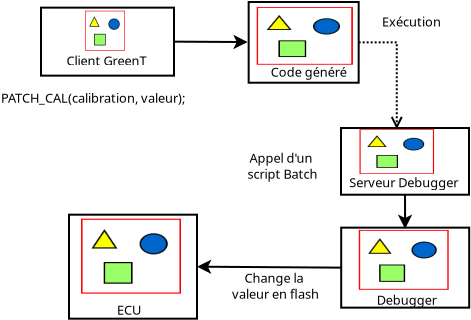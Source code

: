 <?xml version="1.0" encoding="UTF-8"?>
<dia:diagram xmlns:dia="http://www.lysator.liu.se/~alla/dia/">
  <dia:layer name="Arrière-plan" visible="true" active="true">
    <dia:object type="Standard - Box" version="0" id="O0">
      <dia:attribute name="obj_pos">
        <dia:point val="4,7.246"/>
      </dia:attribute>
      <dia:attribute name="obj_bb">
        <dia:rectangle val="3.95,7.196;10.7,10.696"/>
      </dia:attribute>
      <dia:attribute name="elem_corner">
        <dia:point val="4,7.246"/>
      </dia:attribute>
      <dia:attribute name="elem_width">
        <dia:real val="6.65"/>
      </dia:attribute>
      <dia:attribute name="elem_height">
        <dia:real val="3.4"/>
      </dia:attribute>
      <dia:attribute name="show_background">
        <dia:boolean val="true"/>
      </dia:attribute>
    </dia:object>
    <dia:object type="Standard - Text" version="1" id="O1">
      <dia:attribute name="obj_pos">
        <dia:point val="7.321,10.137"/>
      </dia:attribute>
      <dia:attribute name="obj_bb">
        <dia:rectangle val="5.13,9.543;9.512,10.287"/>
      </dia:attribute>
      <dia:attribute name="text">
        <dia:composite type="text">
          <dia:attribute name="string">
            <dia:string>#Client GreenT#</dia:string>
          </dia:attribute>
          <dia:attribute name="font">
            <dia:font family="sans" style="0" name="Helvetica"/>
          </dia:attribute>
          <dia:attribute name="height">
            <dia:real val="0.8"/>
          </dia:attribute>
          <dia:attribute name="pos">
            <dia:point val="7.321,10.137"/>
          </dia:attribute>
          <dia:attribute name="color">
            <dia:color val="#000000"/>
          </dia:attribute>
          <dia:attribute name="alignment">
            <dia:enum val="1"/>
          </dia:attribute>
        </dia:composite>
      </dia:attribute>
      <dia:attribute name="valign">
        <dia:enum val="3"/>
      </dia:attribute>
    </dia:object>
    <dia:object type="Standard - Text" version="1" id="O2">
      <dia:attribute name="obj_pos">
        <dia:point val="2,12"/>
      </dia:attribute>
      <dia:attribute name="obj_bb">
        <dia:rectangle val="2,11.45;13.935,12.193"/>
      </dia:attribute>
      <dia:attribute name="text">
        <dia:composite type="text">
          <dia:attribute name="string">
            <dia:string>#PATCH_CAL(calibration, valeur);#</dia:string>
          </dia:attribute>
          <dia:attribute name="font">
            <dia:font family="Courier 10 Pitch" style="0" name="Courier"/>
          </dia:attribute>
          <dia:attribute name="height">
            <dia:real val="0.8"/>
          </dia:attribute>
          <dia:attribute name="pos">
            <dia:point val="2,12"/>
          </dia:attribute>
          <dia:attribute name="color">
            <dia:color val="#000000"/>
          </dia:attribute>
          <dia:attribute name="alignment">
            <dia:enum val="0"/>
          </dia:attribute>
        </dia:composite>
      </dia:attribute>
      <dia:attribute name="valign">
        <dia:enum val="3"/>
      </dia:attribute>
    </dia:object>
    <dia:object type="Standard - Box" version="0" id="O3">
      <dia:attribute name="obj_pos">
        <dia:point val="14.383,6.964"/>
      </dia:attribute>
      <dia:attribute name="obj_bb">
        <dia:rectangle val="14.333,6.914;19.933,11.05"/>
      </dia:attribute>
      <dia:attribute name="elem_corner">
        <dia:point val="14.383,6.964"/>
      </dia:attribute>
      <dia:attribute name="elem_width">
        <dia:real val="5.5"/>
      </dia:attribute>
      <dia:attribute name="elem_height">
        <dia:real val="4.036"/>
      </dia:attribute>
      <dia:attribute name="show_background">
        <dia:boolean val="true"/>
      </dia:attribute>
    </dia:object>
    <dia:object type="Standard - Text" version="1" id="O4">
      <dia:attribute name="obj_pos">
        <dia:point val="17.383,10.699"/>
      </dia:attribute>
      <dia:attribute name="obj_bb">
        <dia:rectangle val="15.338,10.104;19.428,10.849"/>
      </dia:attribute>
      <dia:attribute name="text">
        <dia:composite type="text">
          <dia:attribute name="string">
            <dia:string>#Code généré#</dia:string>
          </dia:attribute>
          <dia:attribute name="font">
            <dia:font family="sans" style="0" name="Helvetica"/>
          </dia:attribute>
          <dia:attribute name="height">
            <dia:real val="0.8"/>
          </dia:attribute>
          <dia:attribute name="pos">
            <dia:point val="17.383,10.699"/>
          </dia:attribute>
          <dia:attribute name="color">
            <dia:color val="#000000"/>
          </dia:attribute>
          <dia:attribute name="alignment">
            <dia:enum val="1"/>
          </dia:attribute>
        </dia:composite>
      </dia:attribute>
      <dia:attribute name="valign">
        <dia:enum val="3"/>
      </dia:attribute>
    </dia:object>
    <dia:object type="Standard - Line" version="0" id="O5">
      <dia:attribute name="obj_pos">
        <dia:point val="10.65,8.946"/>
      </dia:attribute>
      <dia:attribute name="obj_bb">
        <dia:rectangle val="10.6,8.601;14.444,9.325"/>
      </dia:attribute>
      <dia:attribute name="conn_endpoints">
        <dia:point val="10.65,8.946"/>
        <dia:point val="14.333,8.966"/>
      </dia:attribute>
      <dia:attribute name="numcp">
        <dia:int val="1"/>
      </dia:attribute>
      <dia:attribute name="end_arrow">
        <dia:enum val="22"/>
      </dia:attribute>
      <dia:attribute name="end_arrow_length">
        <dia:real val="0.5"/>
      </dia:attribute>
      <dia:attribute name="end_arrow_width">
        <dia:real val="0.5"/>
      </dia:attribute>
      <dia:connections>
        <dia:connection handle="0" to="O0" connection="4"/>
        <dia:connection handle="1" to="O3" connection="8"/>
      </dia:connections>
    </dia:object>
    <dia:object type="Standard - Box" version="0" id="O6">
      <dia:attribute name="obj_pos">
        <dia:point val="5.4,17.598"/>
      </dia:attribute>
      <dia:attribute name="obj_bb">
        <dia:rectangle val="5.35,17.547;11.85,22.848"/>
      </dia:attribute>
      <dia:attribute name="elem_corner">
        <dia:point val="5.4,17.598"/>
      </dia:attribute>
      <dia:attribute name="elem_width">
        <dia:real val="6.4"/>
      </dia:attribute>
      <dia:attribute name="elem_height">
        <dia:real val="5.2"/>
      </dia:attribute>
      <dia:attribute name="show_background">
        <dia:boolean val="true"/>
      </dia:attribute>
    </dia:object>
    <dia:object type="Standard - Text" version="1" id="O7">
      <dia:attribute name="obj_pos">
        <dia:point val="8.4,22.598"/>
      </dia:attribute>
      <dia:attribute name="obj_bb">
        <dia:rectangle val="7.74,22.003;9.06,22.747"/>
      </dia:attribute>
      <dia:attribute name="text">
        <dia:composite type="text">
          <dia:attribute name="string">
            <dia:string>#ECU#</dia:string>
          </dia:attribute>
          <dia:attribute name="font">
            <dia:font family="sans" style="0" name="Helvetica"/>
          </dia:attribute>
          <dia:attribute name="height">
            <dia:real val="0.8"/>
          </dia:attribute>
          <dia:attribute name="pos">
            <dia:point val="8.4,22.598"/>
          </dia:attribute>
          <dia:attribute name="color">
            <dia:color val="#000000"/>
          </dia:attribute>
          <dia:attribute name="alignment">
            <dia:enum val="1"/>
          </dia:attribute>
        </dia:composite>
      </dia:attribute>
      <dia:attribute name="valign">
        <dia:enum val="3"/>
      </dia:attribute>
    </dia:object>
    <dia:object type="Standard - Text" version="1" id="O8">
      <dia:attribute name="obj_pos">
        <dia:point val="16,15"/>
      </dia:attribute>
      <dia:attribute name="obj_bb">
        <dia:rectangle val="13.498,14.45;18.503,15.992"/>
      </dia:attribute>
      <dia:attribute name="text">
        <dia:composite type="text">
          <dia:attribute name="string">
            <dia:string>#Appel d'un
 script Batch#</dia:string>
          </dia:attribute>
          <dia:attribute name="font">
            <dia:font family="Courier 10 Pitch" style="0" name="Courier"/>
          </dia:attribute>
          <dia:attribute name="height">
            <dia:real val="0.8"/>
          </dia:attribute>
          <dia:attribute name="pos">
            <dia:point val="16,15"/>
          </dia:attribute>
          <dia:attribute name="color">
            <dia:color val="#000000"/>
          </dia:attribute>
          <dia:attribute name="alignment">
            <dia:enum val="1"/>
          </dia:attribute>
        </dia:composite>
      </dia:attribute>
      <dia:attribute name="valign">
        <dia:enum val="3"/>
      </dia:attribute>
    </dia:object>
    <dia:object type="Standard - Text" version="1" id="O9">
      <dia:attribute name="obj_pos">
        <dia:point val="15.73,21"/>
      </dia:attribute>
      <dia:attribute name="obj_bb">
        <dia:rectangle val="12.843,20.45;18.618,21.992"/>
      </dia:attribute>
      <dia:attribute name="text">
        <dia:composite type="text">
          <dia:attribute name="string">
            <dia:string>#Change la 
valeur en flash#</dia:string>
          </dia:attribute>
          <dia:attribute name="font">
            <dia:font family="Courier 10 Pitch" style="0" name="Courier"/>
          </dia:attribute>
          <dia:attribute name="height">
            <dia:real val="0.8"/>
          </dia:attribute>
          <dia:attribute name="pos">
            <dia:point val="15.73,21"/>
          </dia:attribute>
          <dia:attribute name="color">
            <dia:color val="#000000"/>
          </dia:attribute>
          <dia:attribute name="alignment">
            <dia:enum val="1"/>
          </dia:attribute>
        </dia:composite>
      </dia:attribute>
      <dia:attribute name="valign">
        <dia:enum val="3"/>
      </dia:attribute>
    </dia:object>
    <dia:object type="Standard - Image" version="0" id="O10">
      <dia:attribute name="obj_pos">
        <dia:point val="14.783,7.215"/>
      </dia:attribute>
      <dia:attribute name="obj_bb">
        <dia:rectangle val="14.733,7.165;19.641,10.15"/>
      </dia:attribute>
      <dia:attribute name="elem_corner">
        <dia:point val="14.783,7.215"/>
      </dia:attribute>
      <dia:attribute name="elem_width">
        <dia:real val="4.808"/>
      </dia:attribute>
      <dia:attribute name="elem_height">
        <dia:real val="2.885"/>
      </dia:attribute>
      <dia:attribute name="draw_border">
        <dia:boolean val="false"/>
      </dia:attribute>
      <dia:attribute name="keep_aspect">
        <dia:boolean val="true"/>
      </dia:attribute>
      <dia:attribute name="file">
        <dia:string>#patch_cal/java.jpg#</dia:string>
      </dia:attribute>
    </dia:object>
    <dia:object type="Standard - Image" version="0" id="O11">
      <dia:attribute name="obj_pos">
        <dia:point val="6,17.797"/>
      </dia:attribute>
      <dia:attribute name="obj_bb">
        <dia:rectangle val="5.95,17.747;11.05,21.598"/>
      </dia:attribute>
      <dia:attribute name="elem_corner">
        <dia:point val="6,17.797"/>
      </dia:attribute>
      <dia:attribute name="elem_width">
        <dia:real val="5"/>
      </dia:attribute>
      <dia:attribute name="elem_height">
        <dia:real val="3.75"/>
      </dia:attribute>
      <dia:attribute name="draw_border">
        <dia:boolean val="false"/>
      </dia:attribute>
      <dia:attribute name="keep_aspect">
        <dia:boolean val="true"/>
      </dia:attribute>
      <dia:attribute name="file">
        <dia:string>#patch_cal/ecu.jpg#</dia:string>
      </dia:attribute>
    </dia:object>
    <dia:object type="Standard - Box" version="0" id="O12">
      <dia:attribute name="obj_pos">
        <dia:point val="19,13.265"/>
      </dia:attribute>
      <dia:attribute name="obj_bb">
        <dia:rectangle val="18.95,13.215;25.45,16.65"/>
      </dia:attribute>
      <dia:attribute name="elem_corner">
        <dia:point val="19,13.265"/>
      </dia:attribute>
      <dia:attribute name="elem_width">
        <dia:real val="6.4"/>
      </dia:attribute>
      <dia:attribute name="elem_height">
        <dia:real val="3.335"/>
      </dia:attribute>
      <dia:attribute name="border_width">
        <dia:real val="0.1"/>
      </dia:attribute>
      <dia:attribute name="show_background">
        <dia:boolean val="false"/>
      </dia:attribute>
    </dia:object>
    <dia:object type="Standard - Text" version="1" id="O13">
      <dia:attribute name="obj_pos">
        <dia:point val="22.137,16.231"/>
      </dia:attribute>
      <dia:attribute name="obj_bb">
        <dia:rectangle val="19.196,15.636;25.079,16.381"/>
      </dia:attribute>
      <dia:attribute name="text">
        <dia:composite type="text">
          <dia:attribute name="string">
            <dia:string>#Serveur Debugger#</dia:string>
          </dia:attribute>
          <dia:attribute name="font">
            <dia:font family="sans" style="0" name="Helvetica"/>
          </dia:attribute>
          <dia:attribute name="height">
            <dia:real val="0.8"/>
          </dia:attribute>
          <dia:attribute name="pos">
            <dia:point val="22.137,16.231"/>
          </dia:attribute>
          <dia:attribute name="color">
            <dia:color val="#000000"/>
          </dia:attribute>
          <dia:attribute name="alignment">
            <dia:enum val="1"/>
          </dia:attribute>
        </dia:composite>
      </dia:attribute>
      <dia:attribute name="valign">
        <dia:enum val="3"/>
      </dia:attribute>
    </dia:object>
    <dia:object type="Standard - Box" version="0" id="O14">
      <dia:attribute name="obj_pos">
        <dia:point val="19.01,18.246"/>
      </dia:attribute>
      <dia:attribute name="obj_bb">
        <dia:rectangle val="18.96,18.196;25.46,22.296"/>
      </dia:attribute>
      <dia:attribute name="elem_corner">
        <dia:point val="19.01,18.246"/>
      </dia:attribute>
      <dia:attribute name="elem_width">
        <dia:real val="6.4"/>
      </dia:attribute>
      <dia:attribute name="elem_height">
        <dia:real val="4"/>
      </dia:attribute>
      <dia:attribute name="border_width">
        <dia:real val="0.1"/>
      </dia:attribute>
      <dia:attribute name="show_background">
        <dia:boolean val="false"/>
      </dia:attribute>
    </dia:object>
    <dia:object type="Standard - Text" version="1" id="O15">
      <dia:attribute name="obj_pos">
        <dia:point val="22.287,22.096"/>
      </dia:attribute>
      <dia:attribute name="obj_bb">
        <dia:rectangle val="20.701,21.501;23.873,22.246"/>
      </dia:attribute>
      <dia:attribute name="text">
        <dia:composite type="text">
          <dia:attribute name="string">
            <dia:string>#Debugger#</dia:string>
          </dia:attribute>
          <dia:attribute name="font">
            <dia:font family="sans" style="0" name="Helvetica"/>
          </dia:attribute>
          <dia:attribute name="height">
            <dia:real val="0.8"/>
          </dia:attribute>
          <dia:attribute name="pos">
            <dia:point val="22.287,22.096"/>
          </dia:attribute>
          <dia:attribute name="color">
            <dia:color val="#000000"/>
          </dia:attribute>
          <dia:attribute name="alignment">
            <dia:enum val="1"/>
          </dia:attribute>
        </dia:composite>
      </dia:attribute>
      <dia:attribute name="valign">
        <dia:enum val="3"/>
      </dia:attribute>
      <dia:connections>
        <dia:connection handle="0" to="O14" connection="8"/>
      </dia:connections>
    </dia:object>
    <dia:object type="Standard - Image" version="0" id="O16">
      <dia:attribute name="obj_pos">
        <dia:point val="19.889,18.359"/>
      </dia:attribute>
      <dia:attribute name="obj_bb">
        <dia:rectangle val="19.839,18.309;24.436,21.402"/>
      </dia:attribute>
      <dia:attribute name="elem_corner">
        <dia:point val="19.889,18.359"/>
      </dia:attribute>
      <dia:attribute name="elem_width">
        <dia:real val="4.496"/>
      </dia:attribute>
      <dia:attribute name="elem_height">
        <dia:real val="2.994"/>
      </dia:attribute>
      <dia:attribute name="draw_border">
        <dia:boolean val="false"/>
      </dia:attribute>
      <dia:attribute name="keep_aspect">
        <dia:boolean val="true"/>
      </dia:attribute>
      <dia:attribute name="file">
        <dia:string>#patch_cal/dbg.jpg#</dia:string>
      </dia:attribute>
    </dia:object>
    <dia:object type="Standard - Line" version="0" id="O17">
      <dia:attribute name="obj_pos">
        <dia:point val="22.2,16.6"/>
      </dia:attribute>
      <dia:attribute name="obj_bb">
        <dia:rectangle val="21.841,16.55;22.565,18.421"/>
      </dia:attribute>
      <dia:attribute name="conn_endpoints">
        <dia:point val="22.2,16.6"/>
        <dia:point val="22.204,18.309"/>
      </dia:attribute>
      <dia:attribute name="numcp">
        <dia:int val="1"/>
      </dia:attribute>
      <dia:attribute name="end_arrow">
        <dia:enum val="22"/>
      </dia:attribute>
      <dia:attribute name="end_arrow_length">
        <dia:real val="0.5"/>
      </dia:attribute>
      <dia:attribute name="end_arrow_width">
        <dia:real val="0.5"/>
      </dia:attribute>
      <dia:connections>
        <dia:connection handle="0" to="O12" connection="6"/>
        <dia:connection handle="1" to="O14" connection="8"/>
      </dia:connections>
    </dia:object>
    <dia:object type="Standard - Line" version="0" id="O18">
      <dia:attribute name="obj_pos">
        <dia:point val="19.01,20.246"/>
      </dia:attribute>
      <dia:attribute name="obj_bb">
        <dia:rectangle val="11.688,19.84;19.06,20.563"/>
      </dia:attribute>
      <dia:attribute name="conn_endpoints">
        <dia:point val="19.01,20.246"/>
        <dia:point val="11.8,20.198"/>
      </dia:attribute>
      <dia:attribute name="numcp">
        <dia:int val="1"/>
      </dia:attribute>
      <dia:attribute name="end_arrow">
        <dia:enum val="22"/>
      </dia:attribute>
      <dia:attribute name="end_arrow_length">
        <dia:real val="0.5"/>
      </dia:attribute>
      <dia:attribute name="end_arrow_width">
        <dia:real val="0.5"/>
      </dia:attribute>
      <dia:connections>
        <dia:connection handle="0" to="O14" connection="3"/>
        <dia:connection handle="1" to="O6" connection="4"/>
      </dia:connections>
    </dia:object>
    <dia:object type="Standard - Image" version="0" id="O19">
      <dia:attribute name="obj_pos">
        <dia:point val="6.2,7.4"/>
      </dia:attribute>
      <dia:attribute name="obj_bb">
        <dia:rectangle val="6.15,7.35;8.25,9.45"/>
      </dia:attribute>
      <dia:attribute name="elem_corner">
        <dia:point val="6.2,7.4"/>
      </dia:attribute>
      <dia:attribute name="elem_width">
        <dia:real val="2"/>
      </dia:attribute>
      <dia:attribute name="elem_height">
        <dia:real val="2"/>
      </dia:attribute>
      <dia:attribute name="draw_border">
        <dia:boolean val="false"/>
      </dia:attribute>
      <dia:attribute name="keep_aspect">
        <dia:boolean val="true"/>
      </dia:attribute>
      <dia:attribute name="file">
        <dia:string>#/tmp/xls.png#</dia:string>
      </dia:attribute>
    </dia:object>
    <dia:object type="Standard - Text" version="1" id="O20">
      <dia:attribute name="obj_pos">
        <dia:point val="22.528,8.191"/>
      </dia:attribute>
      <dia:attribute name="obj_bb">
        <dia:rectangle val="20.796,7.623;24.279,8.421"/>
      </dia:attribute>
      <dia:attribute name="text">
        <dia:composite type="text">
          <dia:attribute name="string">
            <dia:string>#Exécution#</dia:string>
          </dia:attribute>
          <dia:attribute name="font">
            <dia:font family="Courier 10 Pitch" style="0" name="Courier"/>
          </dia:attribute>
          <dia:attribute name="height">
            <dia:real val="0.8"/>
          </dia:attribute>
          <dia:attribute name="pos">
            <dia:point val="22.528,8.191"/>
          </dia:attribute>
          <dia:attribute name="color">
            <dia:color val="#000000"/>
          </dia:attribute>
          <dia:attribute name="alignment">
            <dia:enum val="1"/>
          </dia:attribute>
        </dia:composite>
      </dia:attribute>
      <dia:attribute name="valign">
        <dia:enum val="3"/>
      </dia:attribute>
    </dia:object>
    <dia:object type="Standard - Image" version="0" id="O21">
      <dia:attribute name="obj_pos">
        <dia:point val="19.925,13.32"/>
      </dia:attribute>
      <dia:attribute name="obj_bb">
        <dia:rectangle val="19.875,13.27;23.703,15.607"/>
      </dia:attribute>
      <dia:attribute name="elem_corner">
        <dia:point val="19.925,13.32"/>
      </dia:attribute>
      <dia:attribute name="elem_width">
        <dia:real val="3.728"/>
      </dia:attribute>
      <dia:attribute name="elem_height">
        <dia:real val="2.237"/>
      </dia:attribute>
      <dia:attribute name="draw_border">
        <dia:boolean val="false"/>
      </dia:attribute>
      <dia:attribute name="keep_aspect">
        <dia:boolean val="true"/>
      </dia:attribute>
      <dia:attribute name="file">
        <dia:string>#patch_cal/java.jpg#</dia:string>
      </dia:attribute>
    </dia:object>
    <dia:object type="Standard - ZigZagLine" version="1" id="O22">
      <dia:attribute name="obj_pos">
        <dia:point val="19.883,8.982"/>
      </dia:attribute>
      <dia:attribute name="obj_bb">
        <dia:rectangle val="19.833,8.932;22.12,13.334"/>
      </dia:attribute>
      <dia:attribute name="orth_points">
        <dia:point val="19.883,8.982"/>
        <dia:point val="21.789,8.982"/>
        <dia:point val="21.789,13.222"/>
      </dia:attribute>
      <dia:attribute name="orth_orient">
        <dia:enum val="0"/>
        <dia:enum val="1"/>
      </dia:attribute>
      <dia:attribute name="autorouting">
        <dia:boolean val="true"/>
      </dia:attribute>
      <dia:attribute name="line_style">
        <dia:enum val="4"/>
      </dia:attribute>
      <dia:attribute name="end_arrow">
        <dia:enum val="1"/>
      </dia:attribute>
      <dia:attribute name="end_arrow_length">
        <dia:real val="0.5"/>
      </dia:attribute>
      <dia:attribute name="end_arrow_width">
        <dia:real val="0.5"/>
      </dia:attribute>
      <dia:connections>
        <dia:connection handle="0" to="O3" connection="4"/>
        <dia:connection handle="1" to="O21" connection="8"/>
      </dia:connections>
    </dia:object>
  </dia:layer>
</dia:diagram>

